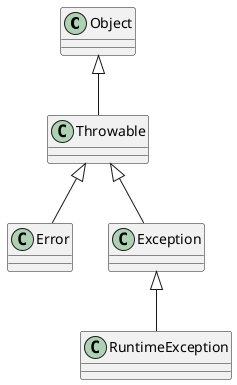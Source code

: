 @startuml

class Object{
}
class Throwable{
}
class Error{
}
class Exception{
}
Object <|-- Throwable
Throwable <|-- Error
Throwable <|-- Exception
class RuntimeException{
}
Exception <|-- RuntimeException

@enduml